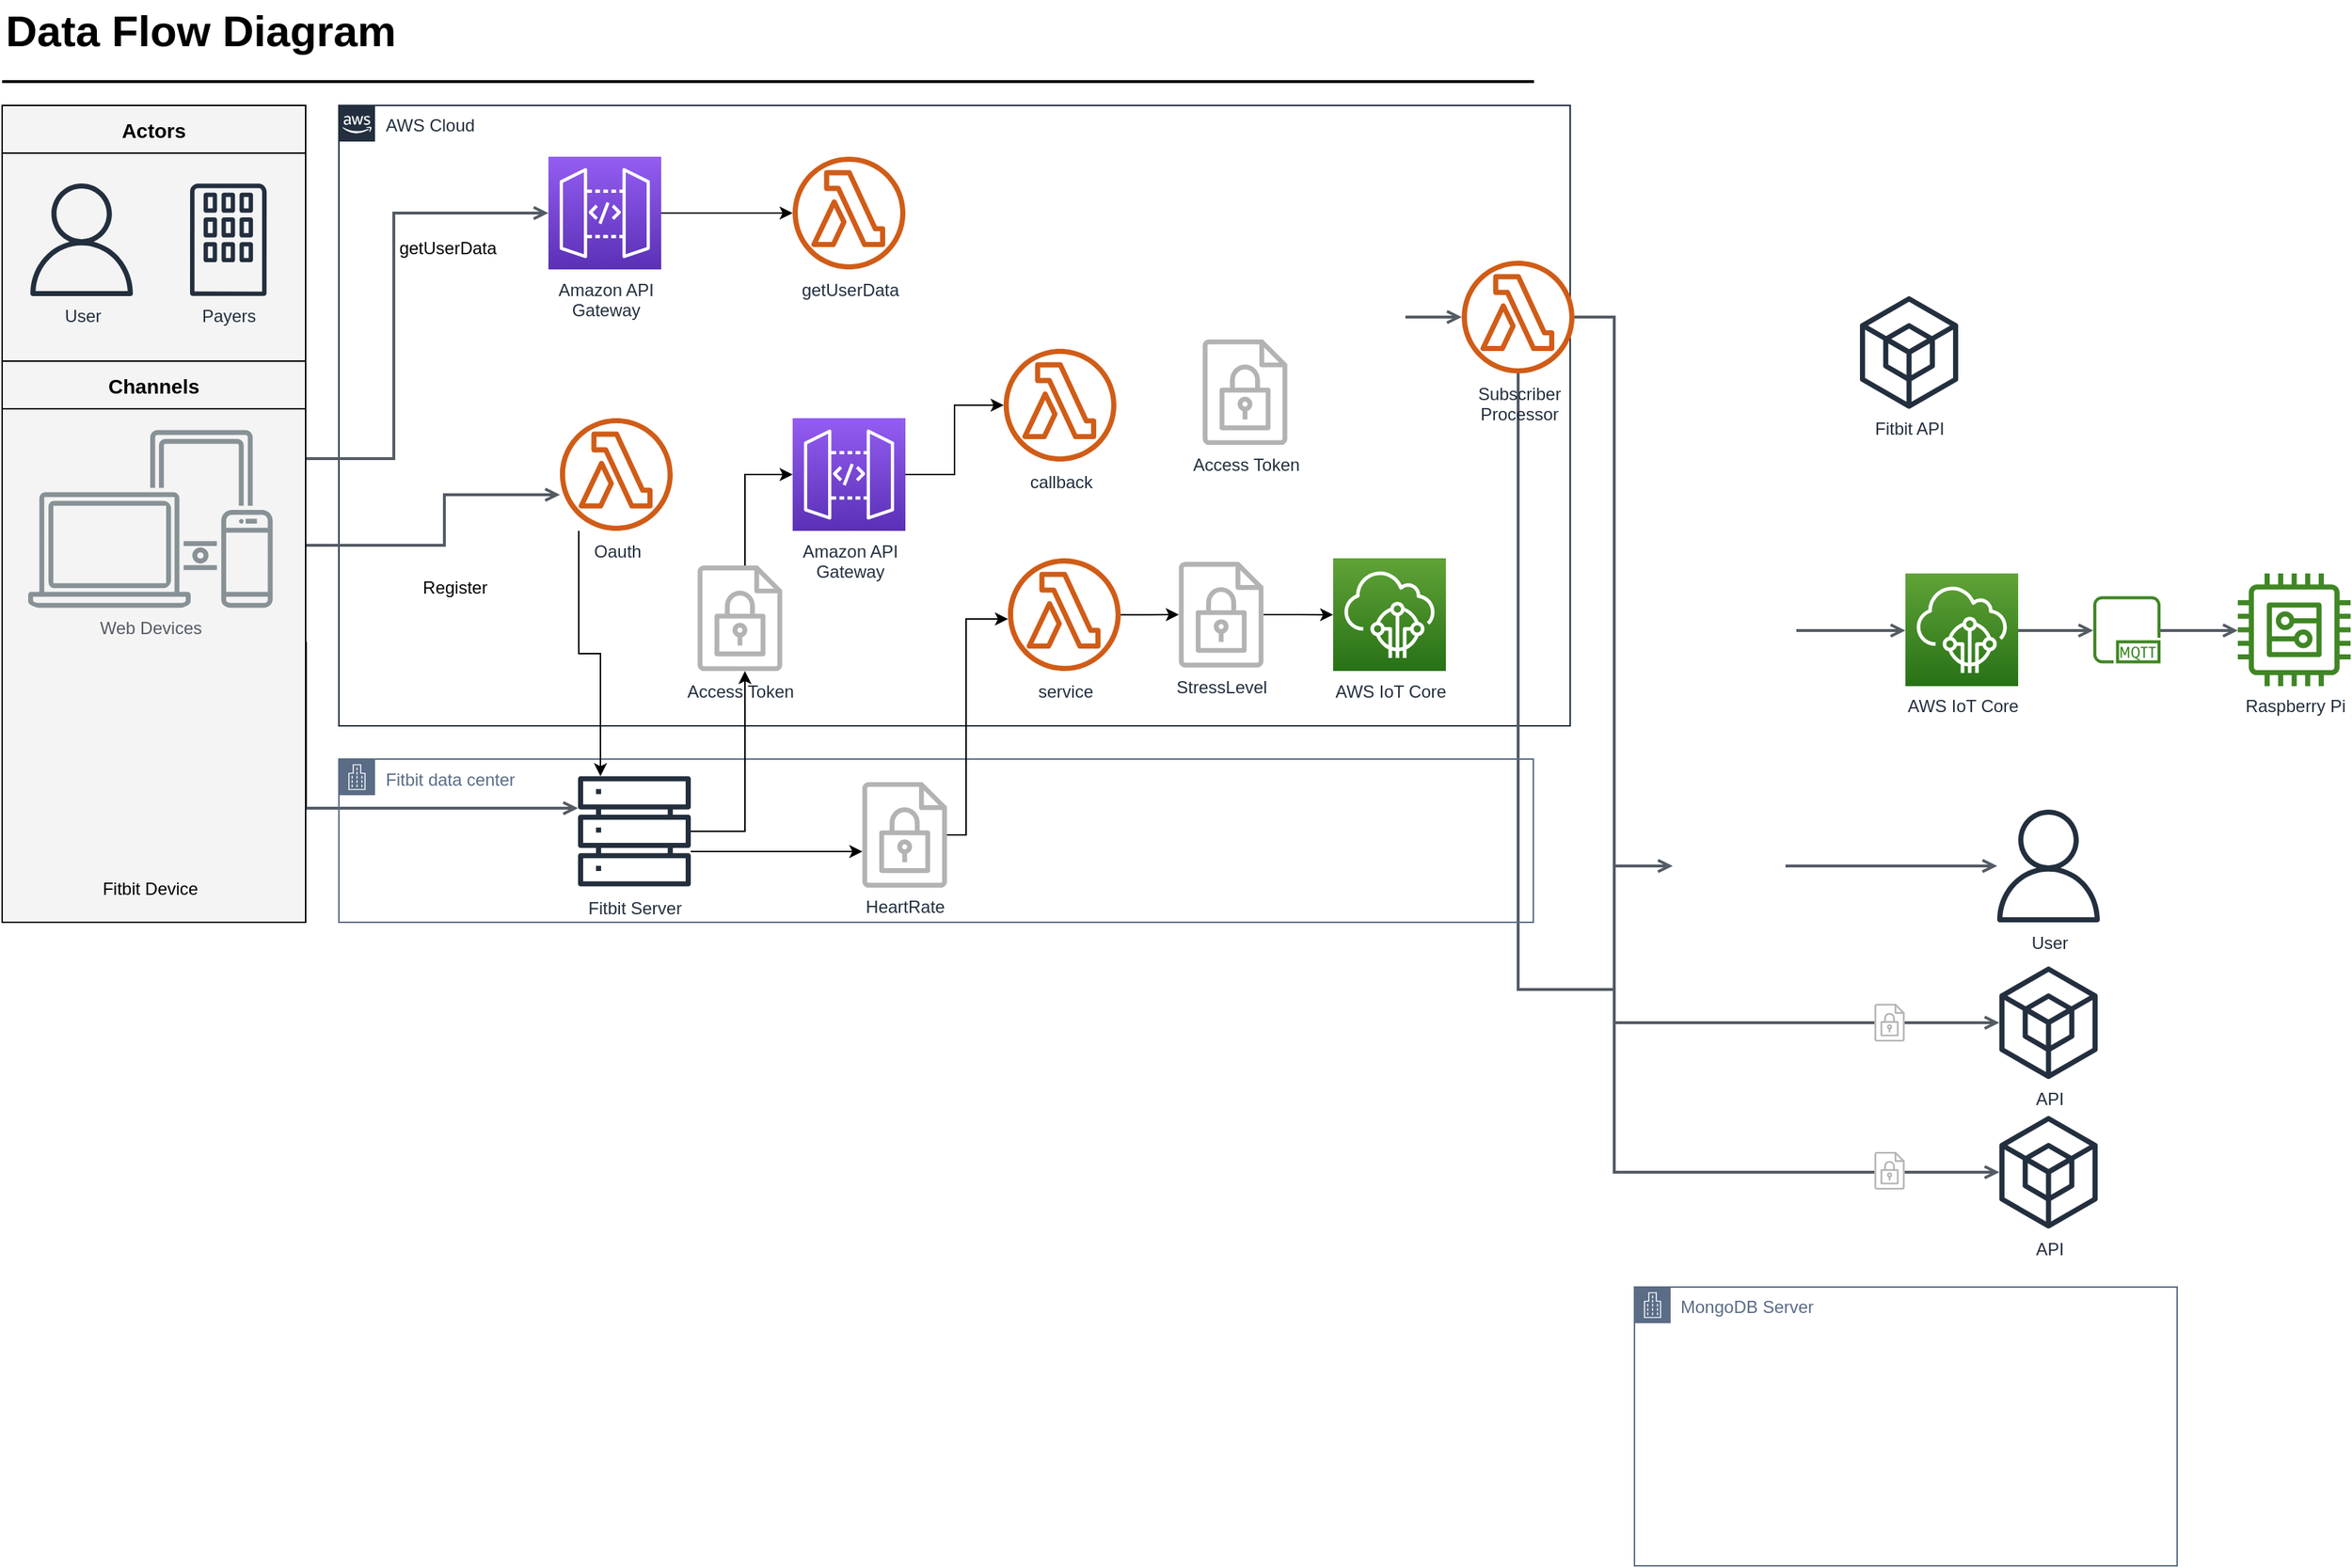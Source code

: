 <mxfile version="21.3.6" type="github">
  <diagram id="Ht1M8jgEwFfnCIfOTk4-" name="Page-1">
    <mxGraphModel dx="1838" dy="1085" grid="0" gridSize="10" guides="1" tooltips="1" connect="1" arrows="1" fold="1" page="1" pageScale="1" pageWidth="827" pageHeight="1169" math="0" shadow="0">
      <root>
        <mxCell id="0" />
        <mxCell id="1" parent="0" />
        <mxCell id="-QjtrjUzRDEMRZ5MF8oH-47" value="&lt;div&gt;Data Flow Diagram&lt;/div&gt;" style="text;html=1;resizable=0;points=[];autosize=1;align=left;verticalAlign=top;spacingTop=-4;fontSize=30;fontStyle=1;labelBackgroundColor=none;" parent="1" vertex="1">
          <mxGeometry x="36.5" y="26.5" width="290" height="40" as="geometry" />
        </mxCell>
        <mxCell id="SCVMTBWpLvtzJIhz15lM-1" value="" style="line;strokeWidth=2;html=1;fontSize=14;labelBackgroundColor=none;" parent="1" vertex="1">
          <mxGeometry x="36.5" y="77.5" width="1060" height="10" as="geometry" />
        </mxCell>
        <mxCell id="7FZe_vqu72Gb_AemOqgQ-3" value="AWS IoT Core" style="outlineConnect=0;fontColor=#232F3E;gradientColor=#60A337;gradientDirection=north;fillColor=#277116;strokeColor=#ffffff;dashed=0;verticalLabelPosition=bottom;verticalAlign=top;align=center;html=1;fontSize=12;fontStyle=0;aspect=fixed;shape=mxgraph.aws4.resourceIcon;resIcon=mxgraph.aws4.iot_core;labelBackgroundColor=none;" parent="1" vertex="1">
          <mxGeometry x="1353.5" y="423" width="78" height="78" as="geometry" />
        </mxCell>
        <mxCell id="7FZe_vqu72Gb_AemOqgQ-28" value="" style="edgeStyle=elbowEdgeStyle;rounded=0;orthogonalLoop=1;jettySize=auto;html=1;endArrow=open;endFill=0;strokeColor=#545B64;strokeWidth=2;fontSize=14;" parent="1" target="7FZe_vqu72Gb_AemOqgQ-3" edge="1">
          <mxGeometry relative="1" as="geometry">
            <mxPoint x="1278" y="462.5" as="sourcePoint" />
            <mxPoint x="1350.001" y="462.5" as="targetPoint" />
            <Array as="points">
              <mxPoint x="1310" y="462.5" />
              <mxPoint x="1352" y="590" />
            </Array>
          </mxGeometry>
        </mxCell>
        <mxCell id="7FZe_vqu72Gb_AemOqgQ-30" value="" style="sketch=0;outlineConnect=0;fontColor=#232F3E;gradientColor=none;fillColor=#3F8624;strokeColor=none;dashed=0;verticalLabelPosition=bottom;verticalAlign=top;align=center;html=1;fontSize=12;fontStyle=0;aspect=fixed;pointerEvents=1;shape=mxgraph.aws4.mqtt_protocol;" parent="1" vertex="1">
          <mxGeometry x="1483.5" y="438.75" width="46.5" height="46.5" as="geometry" />
        </mxCell>
        <mxCell id="7FZe_vqu72Gb_AemOqgQ-31" value="" style="edgeStyle=elbowEdgeStyle;rounded=0;orthogonalLoop=1;jettySize=auto;html=1;endArrow=open;endFill=0;strokeColor=#545B64;strokeWidth=2;fontSize=14;" parent="1" source="7FZe_vqu72Gb_AemOqgQ-3" target="7FZe_vqu72Gb_AemOqgQ-30" edge="1">
          <mxGeometry relative="1" as="geometry">
            <mxPoint x="1600" y="506.5" as="sourcePoint" />
            <mxPoint x="1662" y="506.5" as="targetPoint" />
            <Array as="points">
              <mxPoint x="1463.5" y="462.5" />
              <mxPoint x="1590" y="462.5" />
              <mxPoint x="1696" y="645.5" />
            </Array>
          </mxGeometry>
        </mxCell>
        <mxCell id="7FZe_vqu72Gb_AemOqgQ-32" value="" style="edgeStyle=elbowEdgeStyle;rounded=0;orthogonalLoop=1;jettySize=auto;html=1;endArrow=open;endFill=0;strokeColor=#545B64;strokeWidth=2;fontSize=14;" parent="1" source="7FZe_vqu72Gb_AemOqgQ-30" target="7FZe_vqu72Gb_AemOqgQ-33" edge="1">
          <mxGeometry relative="1" as="geometry">
            <mxPoint x="1690" y="461.5" as="sourcePoint" />
            <mxPoint x="1543.5" y="316.5" as="targetPoint" />
            <Array as="points">
              <mxPoint x="1563.5" y="462.5" />
              <mxPoint x="1818" y="644.5" />
            </Array>
          </mxGeometry>
        </mxCell>
        <mxCell id="7FZe_vqu72Gb_AemOqgQ-33" value="&lt;div&gt;Raspberry Pi&lt;/div&gt;" style="sketch=0;outlineConnect=0;fontColor=#232F3E;gradientColor=none;fillColor=#3F8624;strokeColor=none;dashed=0;verticalLabelPosition=bottom;verticalAlign=top;align=center;html=1;fontSize=12;fontStyle=0;aspect=fixed;pointerEvents=1;shape=mxgraph.aws4.generic;" parent="1" vertex="1">
          <mxGeometry x="1583.5" y="423" width="78" height="78" as="geometry" />
        </mxCell>
        <mxCell id="jTYVwC12wdhFCiJbPZCt-1" value="AWS Cloud" style="points=[[0,0],[0.25,0],[0.5,0],[0.75,0],[1,0],[1,0.25],[1,0.5],[1,0.75],[1,1],[0.75,1],[0.5,1],[0.25,1],[0,1],[0,0.75],[0,0.5],[0,0.25]];outlineConnect=0;gradientColor=none;html=1;whiteSpace=wrap;fontSize=12;fontStyle=0;shape=mxgraph.aws4.group;grIcon=mxgraph.aws4.group_aws_cloud_alt;strokeColor=#232F3E;fillColor=none;verticalAlign=top;align=left;spacingLeft=30;fontColor=#232F3E;dashed=0;labelBackgroundColor=none;container=1;pointerEvents=0;collapsible=0;recursiveResize=0;" vertex="1" parent="1">
          <mxGeometry x="269.5" y="99" width="852" height="429.5" as="geometry" />
        </mxCell>
        <mxCell id="jTYVwC12wdhFCiJbPZCt-76" value="AWS IoT Core" style="outlineConnect=0;fontColor=#232F3E;gradientColor=#60A337;gradientDirection=north;fillColor=#277116;strokeColor=#ffffff;dashed=0;verticalLabelPosition=bottom;verticalAlign=top;align=center;html=1;fontSize=12;fontStyle=0;aspect=fixed;shape=mxgraph.aws4.resourceIcon;resIcon=mxgraph.aws4.iot_core;labelBackgroundColor=none;" vertex="1" parent="jTYVwC12wdhFCiJbPZCt-1">
          <mxGeometry x="688" y="313.55" width="78" height="78" as="geometry" />
        </mxCell>
        <mxCell id="jTYVwC12wdhFCiJbPZCt-198" style="edgeStyle=orthogonalEdgeStyle;rounded=0;orthogonalLoop=1;jettySize=auto;html=1;" edge="1" parent="jTYVwC12wdhFCiJbPZCt-1" source="jTYVwC12wdhFCiJbPZCt-66" target="jTYVwC12wdhFCiJbPZCt-197">
          <mxGeometry relative="1" as="geometry" />
        </mxCell>
        <mxCell id="jTYVwC12wdhFCiJbPZCt-66" value="Amazon API&lt;br&gt;Gateway&lt;br&gt;" style="outlineConnect=0;fontColor=#232F3E;gradientColor=#945DF2;gradientDirection=north;fillColor=#5A30B5;strokeColor=#ffffff;dashed=0;verticalLabelPosition=bottom;verticalAlign=top;align=center;html=1;fontSize=12;fontStyle=0;aspect=fixed;shape=mxgraph.aws4.resourceIcon;resIcon=mxgraph.aws4.api_gateway;labelBackgroundColor=none;" vertex="1" parent="jTYVwC12wdhFCiJbPZCt-1">
          <mxGeometry x="145" y="35.5" width="78" height="78" as="geometry" />
        </mxCell>
        <mxCell id="jTYVwC12wdhFCiJbPZCt-192" value="&lt;div&gt;getUserData&lt;/div&gt;" style="text;html=1;strokeColor=none;fillColor=none;align=center;verticalAlign=middle;whiteSpace=wrap;rounded=0;" vertex="1" parent="jTYVwC12wdhFCiJbPZCt-1">
          <mxGeometry x="45" y="83.5" width="60" height="30" as="geometry" />
        </mxCell>
        <mxCell id="jTYVwC12wdhFCiJbPZCt-194" value="Register" style="text;html=1;strokeColor=none;fillColor=none;align=center;verticalAlign=middle;whiteSpace=wrap;rounded=0;" vertex="1" parent="jTYVwC12wdhFCiJbPZCt-1">
          <mxGeometry x="50" y="318.5" width="60" height="30" as="geometry" />
        </mxCell>
        <mxCell id="jTYVwC12wdhFCiJbPZCt-195" value="Oauth" style="outlineConnect=0;fontColor=#232F3E;gradientColor=none;fillColor=#D05C17;strokeColor=none;dashed=0;verticalLabelPosition=bottom;verticalAlign=top;align=center;html=1;fontSize=12;fontStyle=0;aspect=fixed;pointerEvents=1;shape=mxgraph.aws4.lambda_function;labelBackgroundColor=none;" vertex="1" parent="jTYVwC12wdhFCiJbPZCt-1">
          <mxGeometry x="153" y="216.5" width="78" height="78" as="geometry" />
        </mxCell>
        <mxCell id="jTYVwC12wdhFCiJbPZCt-197" value="getUserData" style="outlineConnect=0;fontColor=#232F3E;gradientColor=none;fillColor=#D05C17;strokeColor=none;dashed=0;verticalLabelPosition=bottom;verticalAlign=top;align=center;html=1;fontSize=12;fontStyle=0;aspect=fixed;pointerEvents=1;shape=mxgraph.aws4.lambda_function;labelBackgroundColor=none;" vertex="1" parent="jTYVwC12wdhFCiJbPZCt-1">
          <mxGeometry x="314" y="35.5" width="78" height="78" as="geometry" />
        </mxCell>
        <mxCell id="jTYVwC12wdhFCiJbPZCt-207" style="edgeStyle=orthogonalEdgeStyle;rounded=0;orthogonalLoop=1;jettySize=auto;html=1;" edge="1" parent="jTYVwC12wdhFCiJbPZCt-1" source="jTYVwC12wdhFCiJbPZCt-199" target="jTYVwC12wdhFCiJbPZCt-205">
          <mxGeometry relative="1" as="geometry" />
        </mxCell>
        <mxCell id="jTYVwC12wdhFCiJbPZCt-199" value="Amazon API&lt;br&gt;Gateway&lt;br&gt;" style="outlineConnect=0;fontColor=#232F3E;gradientColor=#945DF2;gradientDirection=north;fillColor=#5A30B5;strokeColor=#ffffff;dashed=0;verticalLabelPosition=bottom;verticalAlign=top;align=center;html=1;fontSize=12;fontStyle=0;aspect=fixed;shape=mxgraph.aws4.resourceIcon;resIcon=mxgraph.aws4.api_gateway;labelBackgroundColor=none;" vertex="1" parent="jTYVwC12wdhFCiJbPZCt-1">
          <mxGeometry x="314" y="216.5" width="78" height="78" as="geometry" />
        </mxCell>
        <mxCell id="jTYVwC12wdhFCiJbPZCt-203" value="&lt;div&gt;Access Token&lt;br&gt;&lt;/div&gt;&lt;div&gt;&lt;br&gt;&lt;/div&gt;" style="outlineConnect=0;fontColor=#232F3E;gradientColor=none;fillColor=#B3B3B3;strokeColor=none;dashed=0;verticalLabelPosition=bottom;verticalAlign=top;align=center;html=1;fontSize=12;fontStyle=0;aspect=fixed;pointerEvents=1;shape=mxgraph.aws4.encrypted_data;labelBackgroundColor=#ffffff;" vertex="1" parent="jTYVwC12wdhFCiJbPZCt-1">
          <mxGeometry x="248" y="318.5" width="59.0" height="73.048" as="geometry" />
        </mxCell>
        <mxCell id="jTYVwC12wdhFCiJbPZCt-200" style="edgeStyle=orthogonalEdgeStyle;rounded=0;orthogonalLoop=1;jettySize=auto;html=1;" edge="1" parent="jTYVwC12wdhFCiJbPZCt-1" source="jTYVwC12wdhFCiJbPZCt-203" target="jTYVwC12wdhFCiJbPZCt-199">
          <mxGeometry relative="1" as="geometry">
            <Array as="points">
              <mxPoint x="281" y="255.5" />
            </Array>
          </mxGeometry>
        </mxCell>
        <mxCell id="jTYVwC12wdhFCiJbPZCt-205" value="callback" style="outlineConnect=0;fontColor=#232F3E;gradientColor=none;fillColor=#D05C17;strokeColor=none;dashed=0;verticalLabelPosition=bottom;verticalAlign=top;align=center;html=1;fontSize=12;fontStyle=0;aspect=fixed;pointerEvents=1;shape=mxgraph.aws4.lambda_function;labelBackgroundColor=none;" vertex="1" parent="jTYVwC12wdhFCiJbPZCt-1">
          <mxGeometry x="460" y="168.5" width="78" height="78" as="geometry" />
        </mxCell>
        <mxCell id="jTYVwC12wdhFCiJbPZCt-218" style="edgeStyle=orthogonalEdgeStyle;rounded=0;orthogonalLoop=1;jettySize=auto;html=1;" edge="1" parent="jTYVwC12wdhFCiJbPZCt-1" source="jTYVwC12wdhFCiJbPZCt-217" target="jTYVwC12wdhFCiJbPZCt-76">
          <mxGeometry relative="1" as="geometry" />
        </mxCell>
        <mxCell id="jTYVwC12wdhFCiJbPZCt-208" value="service" style="outlineConnect=0;fontColor=#232F3E;gradientColor=none;fillColor=#D05C17;strokeColor=none;dashed=0;verticalLabelPosition=bottom;verticalAlign=top;align=center;html=1;fontSize=12;fontStyle=0;aspect=fixed;pointerEvents=1;shape=mxgraph.aws4.lambda_function;labelBackgroundColor=none;" vertex="1" parent="jTYVwC12wdhFCiJbPZCt-1">
          <mxGeometry x="463" y="313.55" width="78" height="78" as="geometry" />
        </mxCell>
        <mxCell id="jTYVwC12wdhFCiJbPZCt-219" value="" style="edgeStyle=orthogonalEdgeStyle;rounded=0;orthogonalLoop=1;jettySize=auto;html=1;" edge="1" parent="jTYVwC12wdhFCiJbPZCt-1" source="jTYVwC12wdhFCiJbPZCt-208" target="jTYVwC12wdhFCiJbPZCt-217">
          <mxGeometry relative="1" as="geometry">
            <mxPoint x="810" y="1243.5" as="sourcePoint" />
            <mxPoint x="943" y="1232.5" as="targetPoint" />
          </mxGeometry>
        </mxCell>
        <mxCell id="jTYVwC12wdhFCiJbPZCt-217" value="StressLevel" style="outlineConnect=0;fontColor=#232F3E;gradientColor=none;fillColor=#B3B3B3;strokeColor=none;dashed=0;verticalLabelPosition=bottom;verticalAlign=top;align=center;html=1;fontSize=12;fontStyle=0;aspect=fixed;pointerEvents=1;shape=mxgraph.aws4.encrypted_data;labelBackgroundColor=#ffffff;" vertex="1" parent="jTYVwC12wdhFCiJbPZCt-1">
          <mxGeometry x="581" y="316.03" width="59.0" height="73.048" as="geometry" />
        </mxCell>
        <mxCell id="jTYVwC12wdhFCiJbPZCt-225" value="&lt;div&gt;Access Token&lt;br&gt;&lt;/div&gt;&lt;div&gt;&lt;br&gt;&lt;/div&gt;" style="outlineConnect=0;fontColor=#232F3E;gradientColor=none;fillColor=#B3B3B3;strokeColor=none;dashed=0;verticalLabelPosition=bottom;verticalAlign=top;align=center;html=1;fontSize=12;fontStyle=0;aspect=fixed;pointerEvents=1;shape=mxgraph.aws4.encrypted_data;labelBackgroundColor=#ffffff;" vertex="1" parent="jTYVwC12wdhFCiJbPZCt-1">
          <mxGeometry x="597.5" y="162" width="59.0" height="73.048" as="geometry" />
        </mxCell>
        <mxCell id="jTYVwC12wdhFCiJbPZCt-3" style="edgeStyle=elbowEdgeStyle;rounded=0;orthogonalLoop=1;jettySize=auto;html=1;endArrow=open;endFill=0;strokeColor=#545B64;strokeWidth=2;fontSize=14;" edge="1" parent="1" target="jTYVwC12wdhFCiJbPZCt-66">
          <mxGeometry relative="1" as="geometry">
            <mxPoint x="246.5" y="343.5" as="sourcePoint" />
            <Array as="points">
              <mxPoint x="307.5" y="309.5" />
              <mxPoint x="361.5" y="328.5" />
              <mxPoint x="270.5" y="338.5" />
              <mxPoint x="281.5" y="348.5" />
              <mxPoint x="296.5" y="325.5" />
            </Array>
          </mxGeometry>
        </mxCell>
        <mxCell id="jTYVwC12wdhFCiJbPZCt-7" value="" style="edgeStyle=elbowEdgeStyle;rounded=0;orthogonalLoop=1;jettySize=auto;html=1;endArrow=open;endFill=0;strokeColor=#545B64;strokeWidth=2;fontSize=14;" edge="1" parent="1" target="jTYVwC12wdhFCiJbPZCt-70">
          <mxGeometry relative="1" as="geometry">
            <mxPoint x="1007.5" y="245.5" as="sourcePoint" />
          </mxGeometry>
        </mxCell>
        <mxCell id="jTYVwC12wdhFCiJbPZCt-8" value="" style="edgeStyle=elbowEdgeStyle;rounded=0;orthogonalLoop=1;jettySize=auto;html=1;endArrow=open;endFill=0;strokeColor=#545B64;strokeWidth=2;fontSize=14;" edge="1" parent="1" source="jTYVwC12wdhFCiJbPZCt-70">
          <mxGeometry relative="1" as="geometry">
            <Array as="points">
              <mxPoint x="1152" y="671" />
            </Array>
            <mxPoint x="1192.5" y="625.5" as="targetPoint" />
          </mxGeometry>
        </mxCell>
        <mxCell id="jTYVwC12wdhFCiJbPZCt-9" value="" style="edgeStyle=orthogonalEdgeStyle;rounded=0;orthogonalLoop=1;jettySize=auto;html=1;endArrow=open;endFill=0;strokeColor=#545B64;strokeWidth=2;fontSize=14;" edge="1" parent="1" source="jTYVwC12wdhFCiJbPZCt-70" target="jTYVwC12wdhFCiJbPZCt-84">
          <mxGeometry relative="1" as="geometry">
            <Array as="points">
              <mxPoint x="1152" y="711" />
              <mxPoint x="1152" y="734" />
            </Array>
          </mxGeometry>
        </mxCell>
        <mxCell id="jTYVwC12wdhFCiJbPZCt-22" value="" style="edgeStyle=elbowEdgeStyle;rounded=0;orthogonalLoop=1;jettySize=auto;html=1;endArrow=open;endFill=0;strokeColor=#545B64;strokeWidth=2;fontSize=14;" edge="1" parent="1" target="jTYVwC12wdhFCiJbPZCt-83">
          <mxGeometry relative="1" as="geometry">
            <mxPoint x="1270.5" y="625.5" as="sourcePoint" />
          </mxGeometry>
        </mxCell>
        <mxCell id="jTYVwC12wdhFCiJbPZCt-28" value="" style="edgeStyle=elbowEdgeStyle;rounded=0;orthogonalLoop=1;jettySize=auto;html=1;endArrow=open;endFill=0;strokeColor=#545B64;strokeWidth=2;fontSize=14;" edge="1" parent="1" source="jTYVwC12wdhFCiJbPZCt-70" target="jTYVwC12wdhFCiJbPZCt-85">
          <mxGeometry relative="1" as="geometry">
            <mxPoint x="1090" y="720.5" as="sourcePoint" />
            <mxPoint x="1472.212" y="784" as="targetPoint" />
            <Array as="points">
              <mxPoint x="1152" y="771" />
            </Array>
          </mxGeometry>
        </mxCell>
        <mxCell id="jTYVwC12wdhFCiJbPZCt-29" style="edgeStyle=elbowEdgeStyle;rounded=0;orthogonalLoop=1;jettySize=auto;html=1;endArrow=open;endFill=0;strokeColor=#545B64;strokeWidth=2;fontSize=14;exitX=1;exitY=0.5;exitDx=0;exitDy=0;elbow=vertical;" edge="1" parent="1" source="jTYVwC12wdhFCiJbPZCt-57" target="jTYVwC12wdhFCiJbPZCt-188">
          <mxGeometry relative="1" as="geometry">
            <mxPoint x="226.5" y="436" as="sourcePoint" />
            <mxPoint x="306.5" y="565.5" as="targetPoint" />
            <Array as="points">
              <mxPoint x="327.5" y="585.5" />
              <mxPoint x="316.5" y="608.5" />
            </Array>
          </mxGeometry>
        </mxCell>
        <mxCell id="jTYVwC12wdhFCiJbPZCt-30" style="edgeStyle=elbowEdgeStyle;rounded=0;orthogonalLoop=1;jettySize=auto;html=1;endArrow=open;endFill=0;strokeColor=#545B64;strokeWidth=2;fontSize=14;" edge="1" parent="1" target="jTYVwC12wdhFCiJbPZCt-195">
          <mxGeometry relative="1" as="geometry">
            <mxPoint x="246.5" y="403.5" as="sourcePoint" />
            <mxPoint x="488.5" y="402" as="targetPoint" />
            <Array as="points">
              <mxPoint x="342.5" y="368.5" />
              <mxPoint x="416.5" y="486" />
            </Array>
          </mxGeometry>
        </mxCell>
        <mxCell id="jTYVwC12wdhFCiJbPZCt-54" value="Actors" style="swimlane;fontSize=14;align=center;swimlaneFillColor=#f4f4f4;fillColor=#f4f4f4;startSize=33;container=1;pointerEvents=0;collapsible=0;recursiveResize=0;" vertex="1" parent="1">
          <mxGeometry x="36.5" y="99" width="210" height="177" as="geometry" />
        </mxCell>
        <mxCell id="jTYVwC12wdhFCiJbPZCt-55" value="User" style="outlineConnect=0;fontColor=#232F3E;gradientColor=none;fillColor=#232F3E;strokeColor=none;dashed=0;verticalLabelPosition=bottom;verticalAlign=top;align=center;html=1;fontSize=12;fontStyle=0;aspect=fixed;pointerEvents=1;shape=mxgraph.aws4.user;labelBackgroundColor=none;" vertex="1" parent="jTYVwC12wdhFCiJbPZCt-54">
          <mxGeometry x="16" y="54" width="78" height="78" as="geometry" />
        </mxCell>
        <mxCell id="jTYVwC12wdhFCiJbPZCt-56" value="Payers" style="outlineConnect=0;fontColor=#232F3E;gradientColor=none;fillColor=#232F3E;strokeColor=none;dashed=0;verticalLabelPosition=bottom;verticalAlign=top;align=center;html=1;fontSize=12;fontStyle=0;aspect=fixed;pointerEvents=1;shape=mxgraph.aws4.corporate_data_center;labelBackgroundColor=none;" vertex="1" parent="jTYVwC12wdhFCiJbPZCt-54">
          <mxGeometry x="130" y="54" width="53" height="78" as="geometry" />
        </mxCell>
        <mxCell id="jTYVwC12wdhFCiJbPZCt-57" value="Channels" style="swimlane;fontSize=14;align=center;swimlaneFillColor=#f4f4f4;fillColor=#f4f4f4;startSize=33;container=1;pointerEvents=0;collapsible=0;recursiveResize=0;" vertex="1" parent="1">
          <mxGeometry x="36.5" y="276" width="210" height="388.5" as="geometry" />
        </mxCell>
        <mxCell id="jTYVwC12wdhFCiJbPZCt-189" value="Fitbit Device" style="shape=image;imageAspect=0;aspect=fixed;verticalLabelPosition=bottom;verticalAlign=top;image=https://assets.stickpng.com/images/62a896ebda9e7313e0262a77.png;" vertex="1" parent="jTYVwC12wdhFCiJbPZCt-57">
          <mxGeometry x="28.6" y="209.5" width="147.98" height="142" as="geometry" />
        </mxCell>
        <mxCell id="jTYVwC12wdhFCiJbPZCt-190" value="Web Devices" style="sketch=0;outlineConnect=0;gradientColor=none;fontColor=#545B64;strokeColor=none;fillColor=#879196;dashed=0;verticalLabelPosition=bottom;verticalAlign=top;align=center;html=1;fontSize=12;fontStyle=0;aspect=fixed;shape=mxgraph.aws4.illustration_devices;pointerEvents=1" vertex="1" parent="jTYVwC12wdhFCiJbPZCt-57">
          <mxGeometry x="18" y="47.5" width="169.18" height="123.5" as="geometry" />
        </mxCell>
        <mxCell id="jTYVwC12wdhFCiJbPZCt-70" value="Subscriber&lt;br&gt;Processor&lt;br&gt;" style="outlineConnect=0;fontColor=#232F3E;gradientColor=none;fillColor=#D05C17;strokeColor=none;dashed=0;verticalLabelPosition=bottom;verticalAlign=top;align=center;html=1;fontSize=12;fontStyle=0;aspect=fixed;pointerEvents=1;shape=mxgraph.aws4.lambda_function;labelBackgroundColor=none;" vertex="1" parent="1">
          <mxGeometry x="1046.5" y="206.5" width="78" height="78" as="geometry" />
        </mxCell>
        <mxCell id="jTYVwC12wdhFCiJbPZCt-83" value="User" style="outlineConnect=0;fontColor=#232F3E;gradientColor=none;fillColor=#232F3E;strokeColor=none;dashed=0;verticalLabelPosition=bottom;verticalAlign=top;align=center;html=1;fontSize=12;fontStyle=0;aspect=fixed;pointerEvents=1;shape=mxgraph.aws4.user;labelBackgroundColor=none;" vertex="1" parent="1">
          <mxGeometry x="1413.5" y="586.5" width="78" height="78" as="geometry" />
        </mxCell>
        <mxCell id="jTYVwC12wdhFCiJbPZCt-84" value="API" style="outlineConnect=0;fontColor=#232F3E;gradientColor=none;fillColor=#232F3E;strokeColor=none;dashed=0;verticalLabelPosition=bottom;verticalAlign=top;align=center;html=1;fontSize=12;fontStyle=0;aspect=fixed;pointerEvents=1;shape=mxgraph.aws4.external_sdk;labelBackgroundColor=none;" vertex="1" parent="1">
          <mxGeometry x="1418.5" y="695" width="68" height="78" as="geometry" />
        </mxCell>
        <mxCell id="jTYVwC12wdhFCiJbPZCt-85" value="API&lt;br&gt;" style="outlineConnect=0;fontColor=#232F3E;gradientColor=none;fillColor=#232F3E;strokeColor=none;dashed=0;verticalLabelPosition=bottom;verticalAlign=top;align=center;html=1;fontSize=12;fontStyle=0;aspect=fixed;pointerEvents=1;shape=mxgraph.aws4.external_sdk;labelBackgroundColor=none;" vertex="1" parent="1">
          <mxGeometry x="1418.5" y="798.5" width="68" height="78" as="geometry" />
        </mxCell>
        <mxCell id="jTYVwC12wdhFCiJbPZCt-116" value="" style="group" vertex="1" connectable="0" parent="1">
          <mxGeometry x="1332" y="823.5" width="21" height="26" as="geometry" />
        </mxCell>
        <mxCell id="jTYVwC12wdhFCiJbPZCt-117" value="" style="rounded=0;whiteSpace=wrap;html=1;labelBackgroundColor=#ffffff;fontSize=14;align=center;strokeColor=none;" vertex="1" parent="jTYVwC12wdhFCiJbPZCt-116">
          <mxGeometry width="21" height="26" as="geometry" />
        </mxCell>
        <mxCell id="jTYVwC12wdhFCiJbPZCt-118" value="" style="outlineConnect=0;fontColor=#232F3E;gradientColor=none;fillColor=#B3B3B3;strokeColor=none;dashed=0;verticalLabelPosition=bottom;verticalAlign=top;align=center;html=1;fontSize=12;fontStyle=0;aspect=fixed;pointerEvents=1;shape=mxgraph.aws4.encrypted_data;labelBackgroundColor=#ffffff;" vertex="1" parent="jTYVwC12wdhFCiJbPZCt-116">
          <mxGeometry width="21" height="26" as="geometry" />
        </mxCell>
        <mxCell id="jTYVwC12wdhFCiJbPZCt-119" value="" style="group" vertex="1" connectable="0" parent="1">
          <mxGeometry x="1332" y="721" width="21" height="26" as="geometry" />
        </mxCell>
        <mxCell id="jTYVwC12wdhFCiJbPZCt-120" value="" style="rounded=0;whiteSpace=wrap;html=1;labelBackgroundColor=#ffffff;fontSize=14;align=center;strokeColor=none;" vertex="1" parent="jTYVwC12wdhFCiJbPZCt-119">
          <mxGeometry width="21" height="26" as="geometry" />
        </mxCell>
        <mxCell id="jTYVwC12wdhFCiJbPZCt-121" value="" style="outlineConnect=0;fontColor=#232F3E;gradientColor=none;fillColor=#B3B3B3;strokeColor=none;dashed=0;verticalLabelPosition=bottom;verticalAlign=top;align=center;html=1;fontSize=12;fontStyle=0;aspect=fixed;pointerEvents=1;shape=mxgraph.aws4.encrypted_data;labelBackgroundColor=#ffffff;" vertex="1" parent="jTYVwC12wdhFCiJbPZCt-119">
          <mxGeometry width="21" height="26" as="geometry" />
        </mxCell>
        <mxCell id="jTYVwC12wdhFCiJbPZCt-129" value="Fitbit data center" style="points=[[0,0],[0.25,0],[0.5,0],[0.75,0],[1,0],[1,0.25],[1,0.5],[1,0.75],[1,1],[0.75,1],[0.5,1],[0.25,1],[0,1],[0,0.75],[0,0.5],[0,0.25]];outlineConnect=0;gradientColor=none;html=1;whiteSpace=wrap;fontSize=12;fontStyle=0;shape=mxgraph.aws4.group;grIcon=mxgraph.aws4.group_corporate_data_center;strokeColor=#5A6C86;fillColor=none;verticalAlign=top;align=left;spacingLeft=30;fontColor=#5A6C86;dashed=0;container=1;pointerEvents=0;collapsible=0;recursiveResize=0;" vertex="1" parent="1">
          <mxGeometry x="269.5" y="551.5" width="826.5" height="113" as="geometry" />
        </mxCell>
        <mxCell id="jTYVwC12wdhFCiJbPZCt-188" value="&lt;div&gt;Fitbit Server&lt;/div&gt;" style="sketch=0;outlineConnect=0;fontColor=#232F3E;gradientColor=none;fillColor=#232F3D;strokeColor=none;dashed=0;verticalLabelPosition=bottom;verticalAlign=top;align=center;html=1;fontSize=12;fontStyle=0;aspect=fixed;pointerEvents=1;shape=mxgraph.aws4.servers;" vertex="1" parent="jTYVwC12wdhFCiJbPZCt-129">
          <mxGeometry x="165.5" y="11" width="78" height="78" as="geometry" />
        </mxCell>
        <mxCell id="jTYVwC12wdhFCiJbPZCt-210" value="HeartRate" style="outlineConnect=0;fontColor=#232F3E;gradientColor=none;fillColor=#B3B3B3;strokeColor=none;dashed=0;verticalLabelPosition=bottom;verticalAlign=top;align=center;html=1;fontSize=12;fontStyle=0;aspect=fixed;pointerEvents=1;shape=mxgraph.aws4.encrypted_data;labelBackgroundColor=#ffffff;" vertex="1" parent="jTYVwC12wdhFCiJbPZCt-129">
          <mxGeometry x="362" y="15.95" width="59.0" height="73.048" as="geometry" />
        </mxCell>
        <mxCell id="jTYVwC12wdhFCiJbPZCt-212" value="" style="edgeStyle=orthogonalEdgeStyle;rounded=0;orthogonalLoop=1;jettySize=auto;html=1;" edge="1" parent="jTYVwC12wdhFCiJbPZCt-129" source="jTYVwC12wdhFCiJbPZCt-188" target="jTYVwC12wdhFCiJbPZCt-210">
          <mxGeometry relative="1" as="geometry">
            <mxPoint x="244" y="50" as="sourcePoint" />
            <mxPoint x="538" y="-97" as="targetPoint" />
            <Array as="points">
              <mxPoint x="319" y="64" />
              <mxPoint x="319" y="64" />
            </Array>
          </mxGeometry>
        </mxCell>
        <mxCell id="jTYVwC12wdhFCiJbPZCt-196" style="edgeStyle=orthogonalEdgeStyle;rounded=0;orthogonalLoop=1;jettySize=auto;html=1;" edge="1" parent="1" source="jTYVwC12wdhFCiJbPZCt-195" target="jTYVwC12wdhFCiJbPZCt-188">
          <mxGeometry relative="1" as="geometry">
            <Array as="points">
              <mxPoint x="435.5" y="478.5" />
              <mxPoint x="450.5" y="478.5" />
            </Array>
          </mxGeometry>
        </mxCell>
        <mxCell id="jTYVwC12wdhFCiJbPZCt-204" value="" style="edgeStyle=orthogonalEdgeStyle;rounded=0;orthogonalLoop=1;jettySize=auto;html=1;" edge="1" parent="1" source="jTYVwC12wdhFCiJbPZCt-188" target="jTYVwC12wdhFCiJbPZCt-203">
          <mxGeometry relative="1" as="geometry">
            <mxPoint x="513.5" y="601.5" as="sourcePoint" />
            <mxPoint x="583.5" y="354.5" as="targetPoint" />
            <Array as="points">
              <mxPoint x="550.5" y="601.5" />
            </Array>
          </mxGeometry>
        </mxCell>
        <mxCell id="jTYVwC12wdhFCiJbPZCt-209" style="edgeStyle=orthogonalEdgeStyle;rounded=0;orthogonalLoop=1;jettySize=auto;html=1;" edge="1" parent="1" source="jTYVwC12wdhFCiJbPZCt-210" target="jTYVwC12wdhFCiJbPZCt-208">
          <mxGeometry relative="1" as="geometry">
            <Array as="points">
              <mxPoint x="703.5" y="604.5" />
              <mxPoint x="703.5" y="454.5" />
            </Array>
          </mxGeometry>
        </mxCell>
        <mxCell id="jTYVwC12wdhFCiJbPZCt-220" value="&lt;div&gt;MongoDB Server&lt;/div&gt;" style="points=[[0,0],[0.25,0],[0.5,0],[0.75,0],[1,0],[1,0.25],[1,0.5],[1,0.75],[1,1],[0.75,1],[0.5,1],[0.25,1],[0,1],[0,0.75],[0,0.5],[0,0.25]];outlineConnect=0;gradientColor=none;html=1;whiteSpace=wrap;fontSize=12;fontStyle=0;shape=mxgraph.aws4.group;grIcon=mxgraph.aws4.group_corporate_data_center;strokeColor=#5A6C86;fillColor=none;verticalAlign=top;align=left;spacingLeft=30;fontColor=#5A6C86;dashed=0;container=1;pointerEvents=0;collapsible=0;recursiveResize=0;" vertex="1" parent="1">
          <mxGeometry x="1166" y="917" width="375.5" height="193" as="geometry" />
        </mxCell>
        <mxCell id="jTYVwC12wdhFCiJbPZCt-224" value="Fitbit API" style="outlineConnect=0;fontColor=#232F3E;gradientColor=none;fillColor=#232F3E;strokeColor=none;dashed=0;verticalLabelPosition=bottom;verticalAlign=top;align=center;html=1;fontSize=12;fontStyle=0;aspect=fixed;pointerEvents=1;shape=mxgraph.aws4.external_sdk;labelBackgroundColor=none;" vertex="1" parent="1">
          <mxGeometry x="1322.0" y="231" width="68" height="78" as="geometry" />
        </mxCell>
      </root>
    </mxGraphModel>
  </diagram>
</mxfile>
